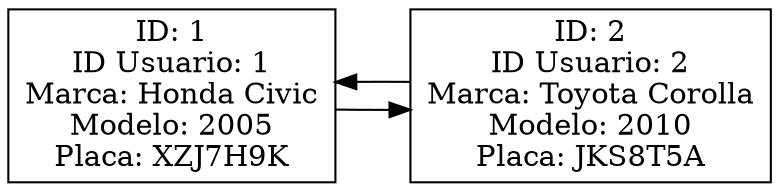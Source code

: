 digraph ListaDobleVehiculos {
rankdir=LR;
node [shape=record];
node0 [label="ID: 1\nID Usuario: 1\nMarca: Honda Civic\nModelo: 2005\nPlaca: XZJ7H9K"];
node0 -> node1;
node1 -> node0;
node1 [label="ID: 2\nID Usuario: 2\nMarca: Toyota Corolla\nModelo: 2010\nPlaca: JKS8T5A"];
}
